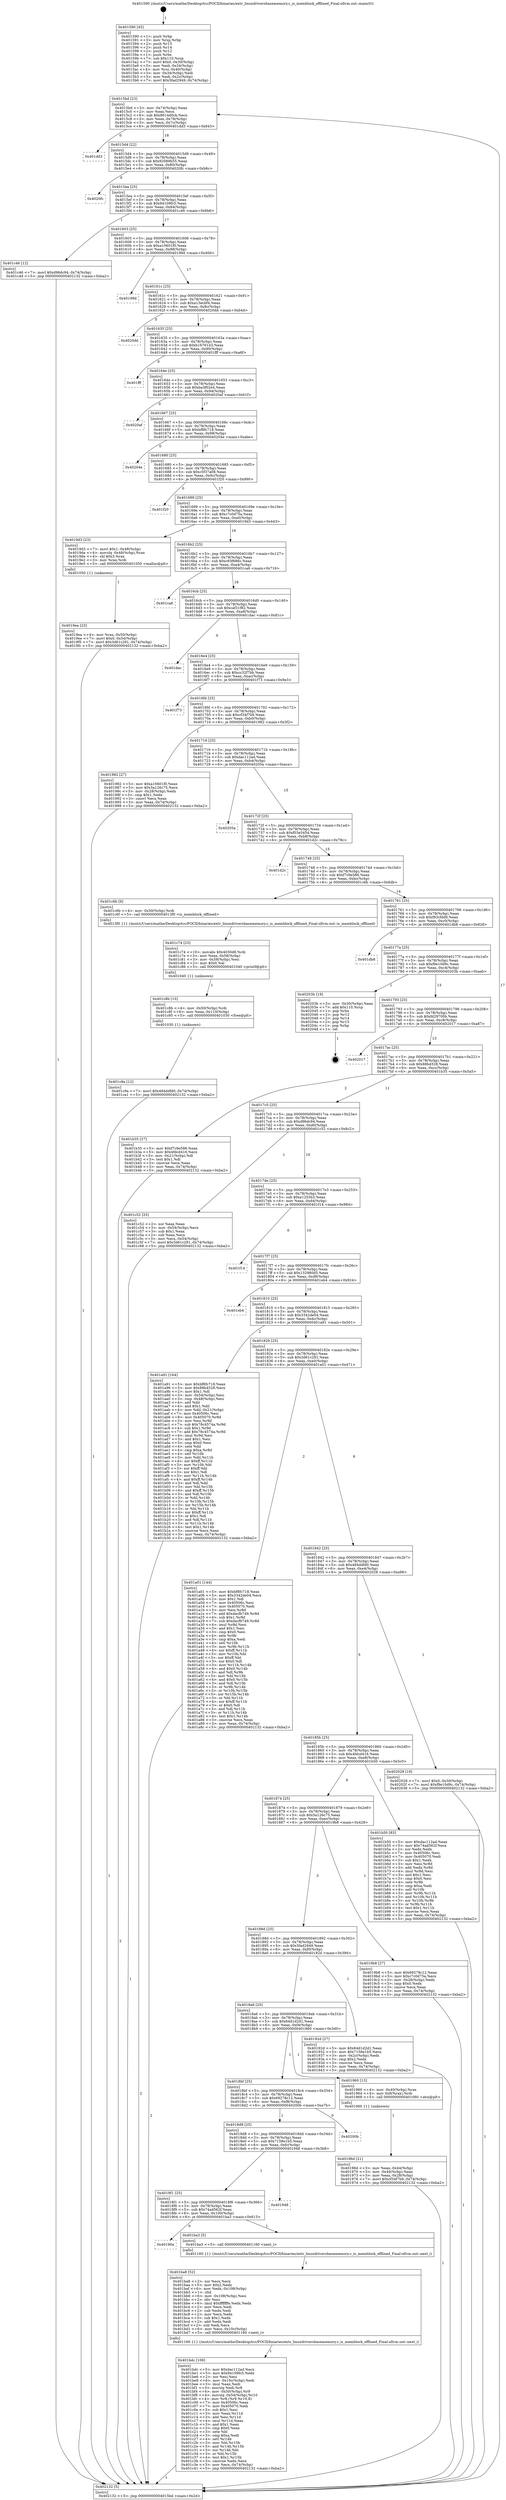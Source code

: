 digraph "0x401590" {
  label = "0x401590 (/mnt/c/Users/mathe/Desktop/tcc/POCII/binaries/extr_linuxdriversbasememory.c_is_memblock_offlined_Final-ollvm.out::main(0))"
  labelloc = "t"
  node[shape=record]

  Entry [label="",width=0.3,height=0.3,shape=circle,fillcolor=black,style=filled]
  "0x4015bd" [label="{
     0x4015bd [23]\l
     | [instrs]\l
     &nbsp;&nbsp;0x4015bd \<+3\>: mov -0x74(%rbp),%eax\l
     &nbsp;&nbsp;0x4015c0 \<+2\>: mov %eax,%ecx\l
     &nbsp;&nbsp;0x4015c2 \<+6\>: sub $0x8614d0cb,%ecx\l
     &nbsp;&nbsp;0x4015c8 \<+3\>: mov %eax,-0x78(%rbp)\l
     &nbsp;&nbsp;0x4015cb \<+3\>: mov %ecx,-0x7c(%rbp)\l
     &nbsp;&nbsp;0x4015ce \<+6\>: je 0000000000401dd3 \<main+0x843\>\l
  }"]
  "0x401dd3" [label="{
     0x401dd3\l
  }", style=dashed]
  "0x4015d4" [label="{
     0x4015d4 [22]\l
     | [instrs]\l
     &nbsp;&nbsp;0x4015d4 \<+5\>: jmp 00000000004015d9 \<main+0x49\>\l
     &nbsp;&nbsp;0x4015d9 \<+3\>: mov -0x78(%rbp),%eax\l
     &nbsp;&nbsp;0x4015dc \<+5\>: sub $0x92089b55,%eax\l
     &nbsp;&nbsp;0x4015e1 \<+3\>: mov %eax,-0x80(%rbp)\l
     &nbsp;&nbsp;0x4015e4 \<+6\>: je 00000000004020fc \<main+0xb6c\>\l
  }"]
  Exit [label="",width=0.3,height=0.3,shape=circle,fillcolor=black,style=filled,peripheries=2]
  "0x4020fc" [label="{
     0x4020fc\l
  }", style=dashed]
  "0x4015ea" [label="{
     0x4015ea [25]\l
     | [instrs]\l
     &nbsp;&nbsp;0x4015ea \<+5\>: jmp 00000000004015ef \<main+0x5f\>\l
     &nbsp;&nbsp;0x4015ef \<+3\>: mov -0x78(%rbp),%eax\l
     &nbsp;&nbsp;0x4015f2 \<+5\>: sub $0x94109fc5,%eax\l
     &nbsp;&nbsp;0x4015f7 \<+6\>: mov %eax,-0x84(%rbp)\l
     &nbsp;&nbsp;0x4015fd \<+6\>: je 0000000000401c46 \<main+0x6b6\>\l
  }"]
  "0x401c9a" [label="{
     0x401c9a [12]\l
     | [instrs]\l
     &nbsp;&nbsp;0x401c9a \<+7\>: movl $0x484ddfd0,-0x74(%rbp)\l
     &nbsp;&nbsp;0x401ca1 \<+5\>: jmp 0000000000402132 \<main+0xba2\>\l
  }"]
  "0x401c46" [label="{
     0x401c46 [12]\l
     | [instrs]\l
     &nbsp;&nbsp;0x401c46 \<+7\>: movl $0xd96dc94,-0x74(%rbp)\l
     &nbsp;&nbsp;0x401c4d \<+5\>: jmp 0000000000402132 \<main+0xba2\>\l
  }"]
  "0x401603" [label="{
     0x401603 [25]\l
     | [instrs]\l
     &nbsp;&nbsp;0x401603 \<+5\>: jmp 0000000000401608 \<main+0x78\>\l
     &nbsp;&nbsp;0x401608 \<+3\>: mov -0x78(%rbp),%eax\l
     &nbsp;&nbsp;0x40160b \<+5\>: sub $0xa10601f0,%eax\l
     &nbsp;&nbsp;0x401610 \<+6\>: mov %eax,-0x88(%rbp)\l
     &nbsp;&nbsp;0x401616 \<+6\>: je 000000000040199d \<main+0x40d\>\l
  }"]
  "0x401c8b" [label="{
     0x401c8b [15]\l
     | [instrs]\l
     &nbsp;&nbsp;0x401c8b \<+4\>: mov -0x50(%rbp),%rdi\l
     &nbsp;&nbsp;0x401c8f \<+6\>: mov %eax,-0x110(%rbp)\l
     &nbsp;&nbsp;0x401c95 \<+5\>: call 0000000000401030 \<free@plt\>\l
     | [calls]\l
     &nbsp;&nbsp;0x401030 \{1\} (unknown)\l
  }"]
  "0x40199d" [label="{
     0x40199d\l
  }", style=dashed]
  "0x40161c" [label="{
     0x40161c [25]\l
     | [instrs]\l
     &nbsp;&nbsp;0x40161c \<+5\>: jmp 0000000000401621 \<main+0x91\>\l
     &nbsp;&nbsp;0x401621 \<+3\>: mov -0x78(%rbp),%eax\l
     &nbsp;&nbsp;0x401624 \<+5\>: sub $0xa13ecbf4,%eax\l
     &nbsp;&nbsp;0x401629 \<+6\>: mov %eax,-0x8c(%rbp)\l
     &nbsp;&nbsp;0x40162f \<+6\>: je 00000000004020dd \<main+0xb4d\>\l
  }"]
  "0x401c74" [label="{
     0x401c74 [23]\l
     | [instrs]\l
     &nbsp;&nbsp;0x401c74 \<+10\>: movabs $0x4030d6,%rdi\l
     &nbsp;&nbsp;0x401c7e \<+3\>: mov %eax,-0x58(%rbp)\l
     &nbsp;&nbsp;0x401c81 \<+3\>: mov -0x58(%rbp),%esi\l
     &nbsp;&nbsp;0x401c84 \<+2\>: mov $0x0,%al\l
     &nbsp;&nbsp;0x401c86 \<+5\>: call 0000000000401040 \<printf@plt\>\l
     | [calls]\l
     &nbsp;&nbsp;0x401040 \{1\} (unknown)\l
  }"]
  "0x4020dd" [label="{
     0x4020dd\l
  }", style=dashed]
  "0x401635" [label="{
     0x401635 [25]\l
     | [instrs]\l
     &nbsp;&nbsp;0x401635 \<+5\>: jmp 000000000040163a \<main+0xaa\>\l
     &nbsp;&nbsp;0x40163a \<+3\>: mov -0x78(%rbp),%eax\l
     &nbsp;&nbsp;0x40163d \<+5\>: sub $0xb1676143,%eax\l
     &nbsp;&nbsp;0x401642 \<+6\>: mov %eax,-0x90(%rbp)\l
     &nbsp;&nbsp;0x401648 \<+6\>: je 0000000000401fff \<main+0xa6f\>\l
  }"]
  "0x401bdc" [label="{
     0x401bdc [106]\l
     | [instrs]\l
     &nbsp;&nbsp;0x401bdc \<+5\>: mov $0xdac112ad,%ecx\l
     &nbsp;&nbsp;0x401be1 \<+5\>: mov $0x94109fc5,%edx\l
     &nbsp;&nbsp;0x401be6 \<+2\>: xor %esi,%esi\l
     &nbsp;&nbsp;0x401be8 \<+6\>: mov -0x10c(%rbp),%edi\l
     &nbsp;&nbsp;0x401bee \<+3\>: imul %eax,%edi\l
     &nbsp;&nbsp;0x401bf1 \<+3\>: movslq %edi,%r8\l
     &nbsp;&nbsp;0x401bf4 \<+4\>: mov -0x50(%rbp),%r9\l
     &nbsp;&nbsp;0x401bf8 \<+4\>: movslq -0x54(%rbp),%r10\l
     &nbsp;&nbsp;0x401bfc \<+4\>: mov %r8,(%r9,%r10,8)\l
     &nbsp;&nbsp;0x401c00 \<+7\>: mov 0x40506c,%eax\l
     &nbsp;&nbsp;0x401c07 \<+7\>: mov 0x405070,%edi\l
     &nbsp;&nbsp;0x401c0e \<+3\>: sub $0x1,%esi\l
     &nbsp;&nbsp;0x401c11 \<+3\>: mov %eax,%r11d\l
     &nbsp;&nbsp;0x401c14 \<+3\>: add %esi,%r11d\l
     &nbsp;&nbsp;0x401c17 \<+4\>: imul %r11d,%eax\l
     &nbsp;&nbsp;0x401c1b \<+3\>: and $0x1,%eax\l
     &nbsp;&nbsp;0x401c1e \<+3\>: cmp $0x0,%eax\l
     &nbsp;&nbsp;0x401c21 \<+3\>: sete %bl\l
     &nbsp;&nbsp;0x401c24 \<+3\>: cmp $0xa,%edi\l
     &nbsp;&nbsp;0x401c27 \<+4\>: setl %r14b\l
     &nbsp;&nbsp;0x401c2b \<+3\>: mov %bl,%r15b\l
     &nbsp;&nbsp;0x401c2e \<+3\>: and %r14b,%r15b\l
     &nbsp;&nbsp;0x401c31 \<+3\>: xor %r14b,%bl\l
     &nbsp;&nbsp;0x401c34 \<+3\>: or %bl,%r15b\l
     &nbsp;&nbsp;0x401c37 \<+4\>: test $0x1,%r15b\l
     &nbsp;&nbsp;0x401c3b \<+3\>: cmovne %edx,%ecx\l
     &nbsp;&nbsp;0x401c3e \<+3\>: mov %ecx,-0x74(%rbp)\l
     &nbsp;&nbsp;0x401c41 \<+5\>: jmp 0000000000402132 \<main+0xba2\>\l
  }"]
  "0x401fff" [label="{
     0x401fff\l
  }", style=dashed]
  "0x40164e" [label="{
     0x40164e [25]\l
     | [instrs]\l
     &nbsp;&nbsp;0x40164e \<+5\>: jmp 0000000000401653 \<main+0xc3\>\l
     &nbsp;&nbsp;0x401653 \<+3\>: mov -0x78(%rbp),%eax\l
     &nbsp;&nbsp;0x401656 \<+5\>: sub $0xba3f02e4,%eax\l
     &nbsp;&nbsp;0x40165b \<+6\>: mov %eax,-0x94(%rbp)\l
     &nbsp;&nbsp;0x401661 \<+6\>: je 00000000004020af \<main+0xb1f\>\l
  }"]
  "0x401ba8" [label="{
     0x401ba8 [52]\l
     | [instrs]\l
     &nbsp;&nbsp;0x401ba8 \<+2\>: xor %ecx,%ecx\l
     &nbsp;&nbsp;0x401baa \<+5\>: mov $0x2,%edx\l
     &nbsp;&nbsp;0x401baf \<+6\>: mov %edx,-0x108(%rbp)\l
     &nbsp;&nbsp;0x401bb5 \<+1\>: cltd\l
     &nbsp;&nbsp;0x401bb6 \<+6\>: mov -0x108(%rbp),%esi\l
     &nbsp;&nbsp;0x401bbc \<+2\>: idiv %esi\l
     &nbsp;&nbsp;0x401bbe \<+6\>: imul $0xfffffffe,%edx,%edx\l
     &nbsp;&nbsp;0x401bc4 \<+2\>: mov %ecx,%edi\l
     &nbsp;&nbsp;0x401bc6 \<+2\>: sub %edx,%edi\l
     &nbsp;&nbsp;0x401bc8 \<+2\>: mov %ecx,%edx\l
     &nbsp;&nbsp;0x401bca \<+3\>: sub $0x1,%edx\l
     &nbsp;&nbsp;0x401bcd \<+2\>: add %edx,%edi\l
     &nbsp;&nbsp;0x401bcf \<+2\>: sub %edi,%ecx\l
     &nbsp;&nbsp;0x401bd1 \<+6\>: mov %ecx,-0x10c(%rbp)\l
     &nbsp;&nbsp;0x401bd7 \<+5\>: call 0000000000401160 \<next_i\>\l
     | [calls]\l
     &nbsp;&nbsp;0x401160 \{1\} (/mnt/c/Users/mathe/Desktop/tcc/POCII/binaries/extr_linuxdriversbasememory.c_is_memblock_offlined_Final-ollvm.out::next_i)\l
  }"]
  "0x4020af" [label="{
     0x4020af\l
  }", style=dashed]
  "0x401667" [label="{
     0x401667 [25]\l
     | [instrs]\l
     &nbsp;&nbsp;0x401667 \<+5\>: jmp 000000000040166c \<main+0xdc\>\l
     &nbsp;&nbsp;0x40166c \<+3\>: mov -0x78(%rbp),%eax\l
     &nbsp;&nbsp;0x40166f \<+5\>: sub $0xbf8fc718,%eax\l
     &nbsp;&nbsp;0x401674 \<+6\>: mov %eax,-0x98(%rbp)\l
     &nbsp;&nbsp;0x40167a \<+6\>: je 000000000040204e \<main+0xabe\>\l
  }"]
  "0x40190a" [label="{
     0x40190a\l
  }", style=dashed]
  "0x40204e" [label="{
     0x40204e\l
  }", style=dashed]
  "0x401680" [label="{
     0x401680 [25]\l
     | [instrs]\l
     &nbsp;&nbsp;0x401680 \<+5\>: jmp 0000000000401685 \<main+0xf5\>\l
     &nbsp;&nbsp;0x401685 \<+3\>: mov -0x78(%rbp),%eax\l
     &nbsp;&nbsp;0x401688 \<+5\>: sub $0xc5f37a08,%eax\l
     &nbsp;&nbsp;0x40168d \<+6\>: mov %eax,-0x9c(%rbp)\l
     &nbsp;&nbsp;0x401693 \<+6\>: je 0000000000401f20 \<main+0x990\>\l
  }"]
  "0x401ba3" [label="{
     0x401ba3 [5]\l
     | [instrs]\l
     &nbsp;&nbsp;0x401ba3 \<+5\>: call 0000000000401160 \<next_i\>\l
     | [calls]\l
     &nbsp;&nbsp;0x401160 \{1\} (/mnt/c/Users/mathe/Desktop/tcc/POCII/binaries/extr_linuxdriversbasememory.c_is_memblock_offlined_Final-ollvm.out::next_i)\l
  }"]
  "0x401f20" [label="{
     0x401f20\l
  }", style=dashed]
  "0x401699" [label="{
     0x401699 [25]\l
     | [instrs]\l
     &nbsp;&nbsp;0x401699 \<+5\>: jmp 000000000040169e \<main+0x10e\>\l
     &nbsp;&nbsp;0x40169e \<+3\>: mov -0x78(%rbp),%eax\l
     &nbsp;&nbsp;0x4016a1 \<+5\>: sub $0xc7c0d75a,%eax\l
     &nbsp;&nbsp;0x4016a6 \<+6\>: mov %eax,-0xa0(%rbp)\l
     &nbsp;&nbsp;0x4016ac \<+6\>: je 00000000004019d3 \<main+0x443\>\l
  }"]
  "0x4018f1" [label="{
     0x4018f1 [25]\l
     | [instrs]\l
     &nbsp;&nbsp;0x4018f1 \<+5\>: jmp 00000000004018f6 \<main+0x366\>\l
     &nbsp;&nbsp;0x4018f6 \<+3\>: mov -0x78(%rbp),%eax\l
     &nbsp;&nbsp;0x4018f9 \<+5\>: sub $0x74ad562f,%eax\l
     &nbsp;&nbsp;0x4018fe \<+6\>: mov %eax,-0x100(%rbp)\l
     &nbsp;&nbsp;0x401904 \<+6\>: je 0000000000401ba3 \<main+0x613\>\l
  }"]
  "0x4019d3" [label="{
     0x4019d3 [23]\l
     | [instrs]\l
     &nbsp;&nbsp;0x4019d3 \<+7\>: movl $0x1,-0x48(%rbp)\l
     &nbsp;&nbsp;0x4019da \<+4\>: movslq -0x48(%rbp),%rax\l
     &nbsp;&nbsp;0x4019de \<+4\>: shl $0x3,%rax\l
     &nbsp;&nbsp;0x4019e2 \<+3\>: mov %rax,%rdi\l
     &nbsp;&nbsp;0x4019e5 \<+5\>: call 0000000000401050 \<malloc@plt\>\l
     | [calls]\l
     &nbsp;&nbsp;0x401050 \{1\} (unknown)\l
  }"]
  "0x4016b2" [label="{
     0x4016b2 [25]\l
     | [instrs]\l
     &nbsp;&nbsp;0x4016b2 \<+5\>: jmp 00000000004016b7 \<main+0x127\>\l
     &nbsp;&nbsp;0x4016b7 \<+3\>: mov -0x78(%rbp),%eax\l
     &nbsp;&nbsp;0x4016ba \<+5\>: sub $0xc93f686c,%eax\l
     &nbsp;&nbsp;0x4016bf \<+6\>: mov %eax,-0xa4(%rbp)\l
     &nbsp;&nbsp;0x4016c5 \<+6\>: je 0000000000401ca6 \<main+0x716\>\l
  }"]
  "0x401948" [label="{
     0x401948\l
  }", style=dashed]
  "0x401ca6" [label="{
     0x401ca6\l
  }", style=dashed]
  "0x4016cb" [label="{
     0x4016cb [25]\l
     | [instrs]\l
     &nbsp;&nbsp;0x4016cb \<+5\>: jmp 00000000004016d0 \<main+0x140\>\l
     &nbsp;&nbsp;0x4016d0 \<+3\>: mov -0x78(%rbp),%eax\l
     &nbsp;&nbsp;0x4016d3 \<+5\>: sub $0xcaf31f82,%eax\l
     &nbsp;&nbsp;0x4016d8 \<+6\>: mov %eax,-0xa8(%rbp)\l
     &nbsp;&nbsp;0x4016de \<+6\>: je 0000000000401dac \<main+0x81c\>\l
  }"]
  "0x4018d8" [label="{
     0x4018d8 [25]\l
     | [instrs]\l
     &nbsp;&nbsp;0x4018d8 \<+5\>: jmp 00000000004018dd \<main+0x34d\>\l
     &nbsp;&nbsp;0x4018dd \<+3\>: mov -0x78(%rbp),%eax\l
     &nbsp;&nbsp;0x4018e0 \<+5\>: sub $0x7158e1b5,%eax\l
     &nbsp;&nbsp;0x4018e5 \<+6\>: mov %eax,-0xfc(%rbp)\l
     &nbsp;&nbsp;0x4018eb \<+6\>: je 0000000000401948 \<main+0x3b8\>\l
  }"]
  "0x401dac" [label="{
     0x401dac\l
  }", style=dashed]
  "0x4016e4" [label="{
     0x4016e4 [25]\l
     | [instrs]\l
     &nbsp;&nbsp;0x4016e4 \<+5\>: jmp 00000000004016e9 \<main+0x159\>\l
     &nbsp;&nbsp;0x4016e9 \<+3\>: mov -0x78(%rbp),%eax\l
     &nbsp;&nbsp;0x4016ec \<+5\>: sub $0xcc32f7bb,%eax\l
     &nbsp;&nbsp;0x4016f1 \<+6\>: mov %eax,-0xac(%rbp)\l
     &nbsp;&nbsp;0x4016f7 \<+6\>: je 0000000000401f73 \<main+0x9e3\>\l
  }"]
  "0x40200b" [label="{
     0x40200b\l
  }", style=dashed]
  "0x401f73" [label="{
     0x401f73\l
  }", style=dashed]
  "0x4016fd" [label="{
     0x4016fd [25]\l
     | [instrs]\l
     &nbsp;&nbsp;0x4016fd \<+5\>: jmp 0000000000401702 \<main+0x172\>\l
     &nbsp;&nbsp;0x401702 \<+3\>: mov -0x78(%rbp),%eax\l
     &nbsp;&nbsp;0x401705 \<+5\>: sub $0xcf34f7b9,%eax\l
     &nbsp;&nbsp;0x40170a \<+6\>: mov %eax,-0xb0(%rbp)\l
     &nbsp;&nbsp;0x401710 \<+6\>: je 0000000000401982 \<main+0x3f2\>\l
  }"]
  "0x4019ea" [label="{
     0x4019ea [23]\l
     | [instrs]\l
     &nbsp;&nbsp;0x4019ea \<+4\>: mov %rax,-0x50(%rbp)\l
     &nbsp;&nbsp;0x4019ee \<+7\>: movl $0x0,-0x54(%rbp)\l
     &nbsp;&nbsp;0x4019f5 \<+7\>: movl $0x3d61c291,-0x74(%rbp)\l
     &nbsp;&nbsp;0x4019fc \<+5\>: jmp 0000000000402132 \<main+0xba2\>\l
  }"]
  "0x401982" [label="{
     0x401982 [27]\l
     | [instrs]\l
     &nbsp;&nbsp;0x401982 \<+5\>: mov $0xa10601f0,%eax\l
     &nbsp;&nbsp;0x401987 \<+5\>: mov $0x5a126c75,%ecx\l
     &nbsp;&nbsp;0x40198c \<+3\>: mov -0x28(%rbp),%edx\l
     &nbsp;&nbsp;0x40198f \<+3\>: cmp $0x1,%edx\l
     &nbsp;&nbsp;0x401992 \<+3\>: cmovl %ecx,%eax\l
     &nbsp;&nbsp;0x401995 \<+3\>: mov %eax,-0x74(%rbp)\l
     &nbsp;&nbsp;0x401998 \<+5\>: jmp 0000000000402132 \<main+0xba2\>\l
  }"]
  "0x401716" [label="{
     0x401716 [25]\l
     | [instrs]\l
     &nbsp;&nbsp;0x401716 \<+5\>: jmp 000000000040171b \<main+0x18b\>\l
     &nbsp;&nbsp;0x40171b \<+3\>: mov -0x78(%rbp),%eax\l
     &nbsp;&nbsp;0x40171e \<+5\>: sub $0xdac112ad,%eax\l
     &nbsp;&nbsp;0x401723 \<+6\>: mov %eax,-0xb4(%rbp)\l
     &nbsp;&nbsp;0x401729 \<+6\>: je 000000000040205a \<main+0xaca\>\l
  }"]
  "0x40196d" [label="{
     0x40196d [21]\l
     | [instrs]\l
     &nbsp;&nbsp;0x40196d \<+3\>: mov %eax,-0x44(%rbp)\l
     &nbsp;&nbsp;0x401970 \<+3\>: mov -0x44(%rbp),%eax\l
     &nbsp;&nbsp;0x401973 \<+3\>: mov %eax,-0x28(%rbp)\l
     &nbsp;&nbsp;0x401976 \<+7\>: movl $0xcf34f7b9,-0x74(%rbp)\l
     &nbsp;&nbsp;0x40197d \<+5\>: jmp 0000000000402132 \<main+0xba2\>\l
  }"]
  "0x40205a" [label="{
     0x40205a\l
  }", style=dashed]
  "0x40172f" [label="{
     0x40172f [25]\l
     | [instrs]\l
     &nbsp;&nbsp;0x40172f \<+5\>: jmp 0000000000401734 \<main+0x1a4\>\l
     &nbsp;&nbsp;0x401734 \<+3\>: mov -0x78(%rbp),%eax\l
     &nbsp;&nbsp;0x401737 \<+5\>: sub $0xf03e5454,%eax\l
     &nbsp;&nbsp;0x40173c \<+6\>: mov %eax,-0xb8(%rbp)\l
     &nbsp;&nbsp;0x401742 \<+6\>: je 0000000000401d2c \<main+0x79c\>\l
  }"]
  "0x4018bf" [label="{
     0x4018bf [25]\l
     | [instrs]\l
     &nbsp;&nbsp;0x4018bf \<+5\>: jmp 00000000004018c4 \<main+0x334\>\l
     &nbsp;&nbsp;0x4018c4 \<+3\>: mov -0x78(%rbp),%eax\l
     &nbsp;&nbsp;0x4018c7 \<+5\>: sub $0x69278c12,%eax\l
     &nbsp;&nbsp;0x4018cc \<+6\>: mov %eax,-0xf8(%rbp)\l
     &nbsp;&nbsp;0x4018d2 \<+6\>: je 000000000040200b \<main+0xa7b\>\l
  }"]
  "0x401d2c" [label="{
     0x401d2c\l
  }", style=dashed]
  "0x401748" [label="{
     0x401748 [25]\l
     | [instrs]\l
     &nbsp;&nbsp;0x401748 \<+5\>: jmp 000000000040174d \<main+0x1bd\>\l
     &nbsp;&nbsp;0x40174d \<+3\>: mov -0x78(%rbp),%eax\l
     &nbsp;&nbsp;0x401750 \<+5\>: sub $0xf7c9e586,%eax\l
     &nbsp;&nbsp;0x401755 \<+6\>: mov %eax,-0xbc(%rbp)\l
     &nbsp;&nbsp;0x40175b \<+6\>: je 0000000000401c6b \<main+0x6db\>\l
  }"]
  "0x401960" [label="{
     0x401960 [13]\l
     | [instrs]\l
     &nbsp;&nbsp;0x401960 \<+4\>: mov -0x40(%rbp),%rax\l
     &nbsp;&nbsp;0x401964 \<+4\>: mov 0x8(%rax),%rdi\l
     &nbsp;&nbsp;0x401968 \<+5\>: call 0000000000401060 \<atoi@plt\>\l
     | [calls]\l
     &nbsp;&nbsp;0x401060 \{1\} (unknown)\l
  }"]
  "0x401c6b" [label="{
     0x401c6b [9]\l
     | [instrs]\l
     &nbsp;&nbsp;0x401c6b \<+4\>: mov -0x50(%rbp),%rdi\l
     &nbsp;&nbsp;0x401c6f \<+5\>: call 00000000004013f0 \<is_memblock_offlined\>\l
     | [calls]\l
     &nbsp;&nbsp;0x4013f0 \{1\} (/mnt/c/Users/mathe/Desktop/tcc/POCII/binaries/extr_linuxdriversbasememory.c_is_memblock_offlined_Final-ollvm.out::is_memblock_offlined)\l
  }"]
  "0x401761" [label="{
     0x401761 [25]\l
     | [instrs]\l
     &nbsp;&nbsp;0x401761 \<+5\>: jmp 0000000000401766 \<main+0x1d6\>\l
     &nbsp;&nbsp;0x401766 \<+3\>: mov -0x78(%rbp),%eax\l
     &nbsp;&nbsp;0x401769 \<+5\>: sub $0xf93cfdd9,%eax\l
     &nbsp;&nbsp;0x40176e \<+6\>: mov %eax,-0xc0(%rbp)\l
     &nbsp;&nbsp;0x401774 \<+6\>: je 0000000000401db8 \<main+0x828\>\l
  }"]
  "0x401590" [label="{
     0x401590 [45]\l
     | [instrs]\l
     &nbsp;&nbsp;0x401590 \<+1\>: push %rbp\l
     &nbsp;&nbsp;0x401591 \<+3\>: mov %rsp,%rbp\l
     &nbsp;&nbsp;0x401594 \<+2\>: push %r15\l
     &nbsp;&nbsp;0x401596 \<+2\>: push %r14\l
     &nbsp;&nbsp;0x401598 \<+2\>: push %r12\l
     &nbsp;&nbsp;0x40159a \<+1\>: push %rbx\l
     &nbsp;&nbsp;0x40159b \<+7\>: sub $0x110,%rsp\l
     &nbsp;&nbsp;0x4015a2 \<+7\>: movl $0x0,-0x30(%rbp)\l
     &nbsp;&nbsp;0x4015a9 \<+3\>: mov %edi,-0x34(%rbp)\l
     &nbsp;&nbsp;0x4015ac \<+4\>: mov %rsi,-0x40(%rbp)\l
     &nbsp;&nbsp;0x4015b0 \<+3\>: mov -0x34(%rbp),%edi\l
     &nbsp;&nbsp;0x4015b3 \<+3\>: mov %edi,-0x2c(%rbp)\l
     &nbsp;&nbsp;0x4015b6 \<+7\>: movl $0x5fad2949,-0x74(%rbp)\l
  }"]
  "0x401db8" [label="{
     0x401db8\l
  }", style=dashed]
  "0x40177a" [label="{
     0x40177a [25]\l
     | [instrs]\l
     &nbsp;&nbsp;0x40177a \<+5\>: jmp 000000000040177f \<main+0x1ef\>\l
     &nbsp;&nbsp;0x40177f \<+3\>: mov -0x78(%rbp),%eax\l
     &nbsp;&nbsp;0x401782 \<+5\>: sub $0xf9e10d9c,%eax\l
     &nbsp;&nbsp;0x401787 \<+6\>: mov %eax,-0xc4(%rbp)\l
     &nbsp;&nbsp;0x40178d \<+6\>: je 000000000040203b \<main+0xaab\>\l
  }"]
  "0x402132" [label="{
     0x402132 [5]\l
     | [instrs]\l
     &nbsp;&nbsp;0x402132 \<+5\>: jmp 00000000004015bd \<main+0x2d\>\l
  }"]
  "0x40203b" [label="{
     0x40203b [19]\l
     | [instrs]\l
     &nbsp;&nbsp;0x40203b \<+3\>: mov -0x30(%rbp),%eax\l
     &nbsp;&nbsp;0x40203e \<+7\>: add $0x110,%rsp\l
     &nbsp;&nbsp;0x402045 \<+1\>: pop %rbx\l
     &nbsp;&nbsp;0x402046 \<+2\>: pop %r12\l
     &nbsp;&nbsp;0x402048 \<+2\>: pop %r14\l
     &nbsp;&nbsp;0x40204a \<+2\>: pop %r15\l
     &nbsp;&nbsp;0x40204c \<+1\>: pop %rbp\l
     &nbsp;&nbsp;0x40204d \<+1\>: ret\l
  }"]
  "0x401793" [label="{
     0x401793 [25]\l
     | [instrs]\l
     &nbsp;&nbsp;0x401793 \<+5\>: jmp 0000000000401798 \<main+0x208\>\l
     &nbsp;&nbsp;0x401798 \<+3\>: mov -0x78(%rbp),%eax\l
     &nbsp;&nbsp;0x40179b \<+5\>: sub $0xfd29700b,%eax\l
     &nbsp;&nbsp;0x4017a0 \<+6\>: mov %eax,-0xc8(%rbp)\l
     &nbsp;&nbsp;0x4017a6 \<+6\>: je 0000000000402017 \<main+0xa87\>\l
  }"]
  "0x4018a6" [label="{
     0x4018a6 [25]\l
     | [instrs]\l
     &nbsp;&nbsp;0x4018a6 \<+5\>: jmp 00000000004018ab \<main+0x31b\>\l
     &nbsp;&nbsp;0x4018ab \<+3\>: mov -0x78(%rbp),%eax\l
     &nbsp;&nbsp;0x4018ae \<+5\>: sub $0x64d1d2d1,%eax\l
     &nbsp;&nbsp;0x4018b3 \<+6\>: mov %eax,-0xf4(%rbp)\l
     &nbsp;&nbsp;0x4018b9 \<+6\>: je 0000000000401960 \<main+0x3d0\>\l
  }"]
  "0x402017" [label="{
     0x402017\l
  }", style=dashed]
  "0x4017ac" [label="{
     0x4017ac [25]\l
     | [instrs]\l
     &nbsp;&nbsp;0x4017ac \<+5\>: jmp 00000000004017b1 \<main+0x221\>\l
     &nbsp;&nbsp;0x4017b1 \<+3\>: mov -0x78(%rbp),%eax\l
     &nbsp;&nbsp;0x4017b4 \<+5\>: sub $0x88b4528,%eax\l
     &nbsp;&nbsp;0x4017b9 \<+6\>: mov %eax,-0xcc(%rbp)\l
     &nbsp;&nbsp;0x4017bf \<+6\>: je 0000000000401b35 \<main+0x5a5\>\l
  }"]
  "0x40192d" [label="{
     0x40192d [27]\l
     | [instrs]\l
     &nbsp;&nbsp;0x40192d \<+5\>: mov $0x64d1d2d1,%eax\l
     &nbsp;&nbsp;0x401932 \<+5\>: mov $0x7158e1b5,%ecx\l
     &nbsp;&nbsp;0x401937 \<+3\>: mov -0x2c(%rbp),%edx\l
     &nbsp;&nbsp;0x40193a \<+3\>: cmp $0x2,%edx\l
     &nbsp;&nbsp;0x40193d \<+3\>: cmovne %ecx,%eax\l
     &nbsp;&nbsp;0x401940 \<+3\>: mov %eax,-0x74(%rbp)\l
     &nbsp;&nbsp;0x401943 \<+5\>: jmp 0000000000402132 \<main+0xba2\>\l
  }"]
  "0x401b35" [label="{
     0x401b35 [27]\l
     | [instrs]\l
     &nbsp;&nbsp;0x401b35 \<+5\>: mov $0xf7c9e586,%eax\l
     &nbsp;&nbsp;0x401b3a \<+5\>: mov $0x4fdcd416,%ecx\l
     &nbsp;&nbsp;0x401b3f \<+3\>: mov -0x21(%rbp),%dl\l
     &nbsp;&nbsp;0x401b42 \<+3\>: test $0x1,%dl\l
     &nbsp;&nbsp;0x401b45 \<+3\>: cmovne %ecx,%eax\l
     &nbsp;&nbsp;0x401b48 \<+3\>: mov %eax,-0x74(%rbp)\l
     &nbsp;&nbsp;0x401b4b \<+5\>: jmp 0000000000402132 \<main+0xba2\>\l
  }"]
  "0x4017c5" [label="{
     0x4017c5 [25]\l
     | [instrs]\l
     &nbsp;&nbsp;0x4017c5 \<+5\>: jmp 00000000004017ca \<main+0x23a\>\l
     &nbsp;&nbsp;0x4017ca \<+3\>: mov -0x78(%rbp),%eax\l
     &nbsp;&nbsp;0x4017cd \<+5\>: sub $0xd96dc94,%eax\l
     &nbsp;&nbsp;0x4017d2 \<+6\>: mov %eax,-0xd0(%rbp)\l
     &nbsp;&nbsp;0x4017d8 \<+6\>: je 0000000000401c52 \<main+0x6c2\>\l
  }"]
  "0x40188d" [label="{
     0x40188d [25]\l
     | [instrs]\l
     &nbsp;&nbsp;0x40188d \<+5\>: jmp 0000000000401892 \<main+0x302\>\l
     &nbsp;&nbsp;0x401892 \<+3\>: mov -0x78(%rbp),%eax\l
     &nbsp;&nbsp;0x401895 \<+5\>: sub $0x5fad2949,%eax\l
     &nbsp;&nbsp;0x40189a \<+6\>: mov %eax,-0xf0(%rbp)\l
     &nbsp;&nbsp;0x4018a0 \<+6\>: je 000000000040192d \<main+0x39d\>\l
  }"]
  "0x401c52" [label="{
     0x401c52 [25]\l
     | [instrs]\l
     &nbsp;&nbsp;0x401c52 \<+2\>: xor %eax,%eax\l
     &nbsp;&nbsp;0x401c54 \<+3\>: mov -0x54(%rbp),%ecx\l
     &nbsp;&nbsp;0x401c57 \<+3\>: sub $0x1,%eax\l
     &nbsp;&nbsp;0x401c5a \<+2\>: sub %eax,%ecx\l
     &nbsp;&nbsp;0x401c5c \<+3\>: mov %ecx,-0x54(%rbp)\l
     &nbsp;&nbsp;0x401c5f \<+7\>: movl $0x3d61c291,-0x74(%rbp)\l
     &nbsp;&nbsp;0x401c66 \<+5\>: jmp 0000000000402132 \<main+0xba2\>\l
  }"]
  "0x4017de" [label="{
     0x4017de [25]\l
     | [instrs]\l
     &nbsp;&nbsp;0x4017de \<+5\>: jmp 00000000004017e3 \<main+0x253\>\l
     &nbsp;&nbsp;0x4017e3 \<+3\>: mov -0x78(%rbp),%eax\l
     &nbsp;&nbsp;0x4017e6 \<+5\>: sub $0xe1255b3,%eax\l
     &nbsp;&nbsp;0x4017eb \<+6\>: mov %eax,-0xd4(%rbp)\l
     &nbsp;&nbsp;0x4017f1 \<+6\>: je 0000000000401f14 \<main+0x984\>\l
  }"]
  "0x4019b8" [label="{
     0x4019b8 [27]\l
     | [instrs]\l
     &nbsp;&nbsp;0x4019b8 \<+5\>: mov $0x69278c12,%eax\l
     &nbsp;&nbsp;0x4019bd \<+5\>: mov $0xc7c0d75a,%ecx\l
     &nbsp;&nbsp;0x4019c2 \<+3\>: mov -0x28(%rbp),%edx\l
     &nbsp;&nbsp;0x4019c5 \<+3\>: cmp $0x0,%edx\l
     &nbsp;&nbsp;0x4019c8 \<+3\>: cmove %ecx,%eax\l
     &nbsp;&nbsp;0x4019cb \<+3\>: mov %eax,-0x74(%rbp)\l
     &nbsp;&nbsp;0x4019ce \<+5\>: jmp 0000000000402132 \<main+0xba2\>\l
  }"]
  "0x401f14" [label="{
     0x401f14\l
  }", style=dashed]
  "0x4017f7" [label="{
     0x4017f7 [25]\l
     | [instrs]\l
     &nbsp;&nbsp;0x4017f7 \<+5\>: jmp 00000000004017fc \<main+0x26c\>\l
     &nbsp;&nbsp;0x4017fc \<+3\>: mov -0x78(%rbp),%eax\l
     &nbsp;&nbsp;0x4017ff \<+5\>: sub $0x132980d5,%eax\l
     &nbsp;&nbsp;0x401804 \<+6\>: mov %eax,-0xd8(%rbp)\l
     &nbsp;&nbsp;0x40180a \<+6\>: je 0000000000401eb4 \<main+0x924\>\l
  }"]
  "0x401874" [label="{
     0x401874 [25]\l
     | [instrs]\l
     &nbsp;&nbsp;0x401874 \<+5\>: jmp 0000000000401879 \<main+0x2e9\>\l
     &nbsp;&nbsp;0x401879 \<+3\>: mov -0x78(%rbp),%eax\l
     &nbsp;&nbsp;0x40187c \<+5\>: sub $0x5a126c75,%eax\l
     &nbsp;&nbsp;0x401881 \<+6\>: mov %eax,-0xec(%rbp)\l
     &nbsp;&nbsp;0x401887 \<+6\>: je 00000000004019b8 \<main+0x428\>\l
  }"]
  "0x401eb4" [label="{
     0x401eb4\l
  }", style=dashed]
  "0x401810" [label="{
     0x401810 [25]\l
     | [instrs]\l
     &nbsp;&nbsp;0x401810 \<+5\>: jmp 0000000000401815 \<main+0x285\>\l
     &nbsp;&nbsp;0x401815 \<+3\>: mov -0x78(%rbp),%eax\l
     &nbsp;&nbsp;0x401818 \<+5\>: sub $0x3342de04,%eax\l
     &nbsp;&nbsp;0x40181d \<+6\>: mov %eax,-0xdc(%rbp)\l
     &nbsp;&nbsp;0x401823 \<+6\>: je 0000000000401a91 \<main+0x501\>\l
  }"]
  "0x401b50" [label="{
     0x401b50 [83]\l
     | [instrs]\l
     &nbsp;&nbsp;0x401b50 \<+5\>: mov $0xdac112ad,%eax\l
     &nbsp;&nbsp;0x401b55 \<+5\>: mov $0x74ad562f,%ecx\l
     &nbsp;&nbsp;0x401b5a \<+2\>: xor %edx,%edx\l
     &nbsp;&nbsp;0x401b5c \<+7\>: mov 0x40506c,%esi\l
     &nbsp;&nbsp;0x401b63 \<+7\>: mov 0x405070,%edi\l
     &nbsp;&nbsp;0x401b6a \<+3\>: sub $0x1,%edx\l
     &nbsp;&nbsp;0x401b6d \<+3\>: mov %esi,%r8d\l
     &nbsp;&nbsp;0x401b70 \<+3\>: add %edx,%r8d\l
     &nbsp;&nbsp;0x401b73 \<+4\>: imul %r8d,%esi\l
     &nbsp;&nbsp;0x401b77 \<+3\>: and $0x1,%esi\l
     &nbsp;&nbsp;0x401b7a \<+3\>: cmp $0x0,%esi\l
     &nbsp;&nbsp;0x401b7d \<+4\>: sete %r9b\l
     &nbsp;&nbsp;0x401b81 \<+3\>: cmp $0xa,%edi\l
     &nbsp;&nbsp;0x401b84 \<+4\>: setl %r10b\l
     &nbsp;&nbsp;0x401b88 \<+3\>: mov %r9b,%r11b\l
     &nbsp;&nbsp;0x401b8b \<+3\>: and %r10b,%r11b\l
     &nbsp;&nbsp;0x401b8e \<+3\>: xor %r10b,%r9b\l
     &nbsp;&nbsp;0x401b91 \<+3\>: or %r9b,%r11b\l
     &nbsp;&nbsp;0x401b94 \<+4\>: test $0x1,%r11b\l
     &nbsp;&nbsp;0x401b98 \<+3\>: cmovne %ecx,%eax\l
     &nbsp;&nbsp;0x401b9b \<+3\>: mov %eax,-0x74(%rbp)\l
     &nbsp;&nbsp;0x401b9e \<+5\>: jmp 0000000000402132 \<main+0xba2\>\l
  }"]
  "0x401a91" [label="{
     0x401a91 [164]\l
     | [instrs]\l
     &nbsp;&nbsp;0x401a91 \<+5\>: mov $0xbf8fc718,%eax\l
     &nbsp;&nbsp;0x401a96 \<+5\>: mov $0x88b4528,%ecx\l
     &nbsp;&nbsp;0x401a9b \<+2\>: mov $0x1,%dl\l
     &nbsp;&nbsp;0x401a9d \<+3\>: mov -0x54(%rbp),%esi\l
     &nbsp;&nbsp;0x401aa0 \<+3\>: cmp -0x48(%rbp),%esi\l
     &nbsp;&nbsp;0x401aa3 \<+4\>: setl %dil\l
     &nbsp;&nbsp;0x401aa7 \<+4\>: and $0x1,%dil\l
     &nbsp;&nbsp;0x401aab \<+4\>: mov %dil,-0x21(%rbp)\l
     &nbsp;&nbsp;0x401aaf \<+7\>: mov 0x40506c,%esi\l
     &nbsp;&nbsp;0x401ab6 \<+8\>: mov 0x405070,%r8d\l
     &nbsp;&nbsp;0x401abe \<+3\>: mov %esi,%r9d\l
     &nbsp;&nbsp;0x401ac1 \<+7\>: sub $0x78c4574a,%r9d\l
     &nbsp;&nbsp;0x401ac8 \<+4\>: sub $0x1,%r9d\l
     &nbsp;&nbsp;0x401acc \<+7\>: add $0x78c4574a,%r9d\l
     &nbsp;&nbsp;0x401ad3 \<+4\>: imul %r9d,%esi\l
     &nbsp;&nbsp;0x401ad7 \<+3\>: and $0x1,%esi\l
     &nbsp;&nbsp;0x401ada \<+3\>: cmp $0x0,%esi\l
     &nbsp;&nbsp;0x401add \<+4\>: sete %dil\l
     &nbsp;&nbsp;0x401ae1 \<+4\>: cmp $0xa,%r8d\l
     &nbsp;&nbsp;0x401ae5 \<+4\>: setl %r10b\l
     &nbsp;&nbsp;0x401ae9 \<+3\>: mov %dil,%r11b\l
     &nbsp;&nbsp;0x401aec \<+4\>: xor $0xff,%r11b\l
     &nbsp;&nbsp;0x401af0 \<+3\>: mov %r10b,%bl\l
     &nbsp;&nbsp;0x401af3 \<+3\>: xor $0xff,%bl\l
     &nbsp;&nbsp;0x401af6 \<+3\>: xor $0x1,%dl\l
     &nbsp;&nbsp;0x401af9 \<+3\>: mov %r11b,%r14b\l
     &nbsp;&nbsp;0x401afc \<+4\>: and $0xff,%r14b\l
     &nbsp;&nbsp;0x401b00 \<+3\>: and %dl,%dil\l
     &nbsp;&nbsp;0x401b03 \<+3\>: mov %bl,%r15b\l
     &nbsp;&nbsp;0x401b06 \<+4\>: and $0xff,%r15b\l
     &nbsp;&nbsp;0x401b0a \<+3\>: and %dl,%r10b\l
     &nbsp;&nbsp;0x401b0d \<+3\>: or %dil,%r14b\l
     &nbsp;&nbsp;0x401b10 \<+3\>: or %r10b,%r15b\l
     &nbsp;&nbsp;0x401b13 \<+3\>: xor %r15b,%r14b\l
     &nbsp;&nbsp;0x401b16 \<+3\>: or %bl,%r11b\l
     &nbsp;&nbsp;0x401b19 \<+4\>: xor $0xff,%r11b\l
     &nbsp;&nbsp;0x401b1d \<+3\>: or $0x1,%dl\l
     &nbsp;&nbsp;0x401b20 \<+3\>: and %dl,%r11b\l
     &nbsp;&nbsp;0x401b23 \<+3\>: or %r11b,%r14b\l
     &nbsp;&nbsp;0x401b26 \<+4\>: test $0x1,%r14b\l
     &nbsp;&nbsp;0x401b2a \<+3\>: cmovne %ecx,%eax\l
     &nbsp;&nbsp;0x401b2d \<+3\>: mov %eax,-0x74(%rbp)\l
     &nbsp;&nbsp;0x401b30 \<+5\>: jmp 0000000000402132 \<main+0xba2\>\l
  }"]
  "0x401829" [label="{
     0x401829 [25]\l
     | [instrs]\l
     &nbsp;&nbsp;0x401829 \<+5\>: jmp 000000000040182e \<main+0x29e\>\l
     &nbsp;&nbsp;0x40182e \<+3\>: mov -0x78(%rbp),%eax\l
     &nbsp;&nbsp;0x401831 \<+5\>: sub $0x3d61c291,%eax\l
     &nbsp;&nbsp;0x401836 \<+6\>: mov %eax,-0xe0(%rbp)\l
     &nbsp;&nbsp;0x40183c \<+6\>: je 0000000000401a01 \<main+0x471\>\l
  }"]
  "0x40185b" [label="{
     0x40185b [25]\l
     | [instrs]\l
     &nbsp;&nbsp;0x40185b \<+5\>: jmp 0000000000401860 \<main+0x2d0\>\l
     &nbsp;&nbsp;0x401860 \<+3\>: mov -0x78(%rbp),%eax\l
     &nbsp;&nbsp;0x401863 \<+5\>: sub $0x4fdcd416,%eax\l
     &nbsp;&nbsp;0x401868 \<+6\>: mov %eax,-0xe8(%rbp)\l
     &nbsp;&nbsp;0x40186e \<+6\>: je 0000000000401b50 \<main+0x5c0\>\l
  }"]
  "0x401a01" [label="{
     0x401a01 [144]\l
     | [instrs]\l
     &nbsp;&nbsp;0x401a01 \<+5\>: mov $0xbf8fc718,%eax\l
     &nbsp;&nbsp;0x401a06 \<+5\>: mov $0x3342de04,%ecx\l
     &nbsp;&nbsp;0x401a0b \<+2\>: mov $0x1,%dl\l
     &nbsp;&nbsp;0x401a0d \<+7\>: mov 0x40506c,%esi\l
     &nbsp;&nbsp;0x401a14 \<+7\>: mov 0x405070,%edi\l
     &nbsp;&nbsp;0x401a1b \<+3\>: mov %esi,%r8d\l
     &nbsp;&nbsp;0x401a1e \<+7\>: add $0xdacfb749,%r8d\l
     &nbsp;&nbsp;0x401a25 \<+4\>: sub $0x1,%r8d\l
     &nbsp;&nbsp;0x401a29 \<+7\>: sub $0xdacfb749,%r8d\l
     &nbsp;&nbsp;0x401a30 \<+4\>: imul %r8d,%esi\l
     &nbsp;&nbsp;0x401a34 \<+3\>: and $0x1,%esi\l
     &nbsp;&nbsp;0x401a37 \<+3\>: cmp $0x0,%esi\l
     &nbsp;&nbsp;0x401a3a \<+4\>: sete %r9b\l
     &nbsp;&nbsp;0x401a3e \<+3\>: cmp $0xa,%edi\l
     &nbsp;&nbsp;0x401a41 \<+4\>: setl %r10b\l
     &nbsp;&nbsp;0x401a45 \<+3\>: mov %r9b,%r11b\l
     &nbsp;&nbsp;0x401a48 \<+4\>: xor $0xff,%r11b\l
     &nbsp;&nbsp;0x401a4c \<+3\>: mov %r10b,%bl\l
     &nbsp;&nbsp;0x401a4f \<+3\>: xor $0xff,%bl\l
     &nbsp;&nbsp;0x401a52 \<+3\>: xor $0x0,%dl\l
     &nbsp;&nbsp;0x401a55 \<+3\>: mov %r11b,%r14b\l
     &nbsp;&nbsp;0x401a58 \<+4\>: and $0x0,%r14b\l
     &nbsp;&nbsp;0x401a5c \<+3\>: and %dl,%r9b\l
     &nbsp;&nbsp;0x401a5f \<+3\>: mov %bl,%r15b\l
     &nbsp;&nbsp;0x401a62 \<+4\>: and $0x0,%r15b\l
     &nbsp;&nbsp;0x401a66 \<+3\>: and %dl,%r10b\l
     &nbsp;&nbsp;0x401a69 \<+3\>: or %r9b,%r14b\l
     &nbsp;&nbsp;0x401a6c \<+3\>: or %r10b,%r15b\l
     &nbsp;&nbsp;0x401a6f \<+3\>: xor %r15b,%r14b\l
     &nbsp;&nbsp;0x401a72 \<+3\>: or %bl,%r11b\l
     &nbsp;&nbsp;0x401a75 \<+4\>: xor $0xff,%r11b\l
     &nbsp;&nbsp;0x401a79 \<+3\>: or $0x0,%dl\l
     &nbsp;&nbsp;0x401a7c \<+3\>: and %dl,%r11b\l
     &nbsp;&nbsp;0x401a7f \<+3\>: or %r11b,%r14b\l
     &nbsp;&nbsp;0x401a82 \<+4\>: test $0x1,%r14b\l
     &nbsp;&nbsp;0x401a86 \<+3\>: cmovne %ecx,%eax\l
     &nbsp;&nbsp;0x401a89 \<+3\>: mov %eax,-0x74(%rbp)\l
     &nbsp;&nbsp;0x401a8c \<+5\>: jmp 0000000000402132 \<main+0xba2\>\l
  }"]
  "0x401842" [label="{
     0x401842 [25]\l
     | [instrs]\l
     &nbsp;&nbsp;0x401842 \<+5\>: jmp 0000000000401847 \<main+0x2b7\>\l
     &nbsp;&nbsp;0x401847 \<+3\>: mov -0x78(%rbp),%eax\l
     &nbsp;&nbsp;0x40184a \<+5\>: sub $0x484ddfd0,%eax\l
     &nbsp;&nbsp;0x40184f \<+6\>: mov %eax,-0xe4(%rbp)\l
     &nbsp;&nbsp;0x401855 \<+6\>: je 0000000000402028 \<main+0xa98\>\l
  }"]
  "0x402028" [label="{
     0x402028 [19]\l
     | [instrs]\l
     &nbsp;&nbsp;0x402028 \<+7\>: movl $0x0,-0x30(%rbp)\l
     &nbsp;&nbsp;0x40202f \<+7\>: movl $0xf9e10d9c,-0x74(%rbp)\l
     &nbsp;&nbsp;0x402036 \<+5\>: jmp 0000000000402132 \<main+0xba2\>\l
  }"]
  Entry -> "0x401590" [label=" 1"]
  "0x4015bd" -> "0x401dd3" [label=" 0"]
  "0x4015bd" -> "0x4015d4" [label=" 18"]
  "0x40203b" -> Exit [label=" 1"]
  "0x4015d4" -> "0x4020fc" [label=" 0"]
  "0x4015d4" -> "0x4015ea" [label=" 18"]
  "0x402028" -> "0x402132" [label=" 1"]
  "0x4015ea" -> "0x401c46" [label=" 1"]
  "0x4015ea" -> "0x401603" [label=" 17"]
  "0x401c9a" -> "0x402132" [label=" 1"]
  "0x401603" -> "0x40199d" [label=" 0"]
  "0x401603" -> "0x40161c" [label=" 17"]
  "0x401c8b" -> "0x401c9a" [label=" 1"]
  "0x40161c" -> "0x4020dd" [label=" 0"]
  "0x40161c" -> "0x401635" [label=" 17"]
  "0x401c74" -> "0x401c8b" [label=" 1"]
  "0x401635" -> "0x401fff" [label=" 0"]
  "0x401635" -> "0x40164e" [label=" 17"]
  "0x401c6b" -> "0x401c74" [label=" 1"]
  "0x40164e" -> "0x4020af" [label=" 0"]
  "0x40164e" -> "0x401667" [label=" 17"]
  "0x401c52" -> "0x402132" [label=" 1"]
  "0x401667" -> "0x40204e" [label=" 0"]
  "0x401667" -> "0x401680" [label=" 17"]
  "0x401c46" -> "0x402132" [label=" 1"]
  "0x401680" -> "0x401f20" [label=" 0"]
  "0x401680" -> "0x401699" [label=" 17"]
  "0x401bdc" -> "0x402132" [label=" 1"]
  "0x401699" -> "0x4019d3" [label=" 1"]
  "0x401699" -> "0x4016b2" [label=" 16"]
  "0x401ba3" -> "0x401ba8" [label=" 1"]
  "0x4016b2" -> "0x401ca6" [label=" 0"]
  "0x4016b2" -> "0x4016cb" [label=" 16"]
  "0x4018f1" -> "0x40190a" [label=" 0"]
  "0x4016cb" -> "0x401dac" [label=" 0"]
  "0x4016cb" -> "0x4016e4" [label=" 16"]
  "0x401ba8" -> "0x401bdc" [label=" 1"]
  "0x4016e4" -> "0x401f73" [label=" 0"]
  "0x4016e4" -> "0x4016fd" [label=" 16"]
  "0x4018d8" -> "0x4018f1" [label=" 1"]
  "0x4016fd" -> "0x401982" [label=" 1"]
  "0x4016fd" -> "0x401716" [label=" 15"]
  "0x4018f1" -> "0x401ba3" [label=" 1"]
  "0x401716" -> "0x40205a" [label=" 0"]
  "0x401716" -> "0x40172f" [label=" 15"]
  "0x4018bf" -> "0x4018d8" [label=" 1"]
  "0x40172f" -> "0x401d2c" [label=" 0"]
  "0x40172f" -> "0x401748" [label=" 15"]
  "0x4018bf" -> "0x40200b" [label=" 0"]
  "0x401748" -> "0x401c6b" [label=" 1"]
  "0x401748" -> "0x401761" [label=" 14"]
  "0x4018d8" -> "0x401948" [label=" 0"]
  "0x401761" -> "0x401db8" [label=" 0"]
  "0x401761" -> "0x40177a" [label=" 14"]
  "0x401b35" -> "0x402132" [label=" 2"]
  "0x40177a" -> "0x40203b" [label=" 1"]
  "0x40177a" -> "0x401793" [label=" 13"]
  "0x401a91" -> "0x402132" [label=" 2"]
  "0x401793" -> "0x402017" [label=" 0"]
  "0x401793" -> "0x4017ac" [label=" 13"]
  "0x401a01" -> "0x402132" [label=" 2"]
  "0x4017ac" -> "0x401b35" [label=" 2"]
  "0x4017ac" -> "0x4017c5" [label=" 11"]
  "0x4019ea" -> "0x402132" [label=" 1"]
  "0x4017c5" -> "0x401c52" [label=" 1"]
  "0x4017c5" -> "0x4017de" [label=" 10"]
  "0x4019b8" -> "0x402132" [label=" 1"]
  "0x4017de" -> "0x401f14" [label=" 0"]
  "0x4017de" -> "0x4017f7" [label=" 10"]
  "0x401982" -> "0x402132" [label=" 1"]
  "0x4017f7" -> "0x401eb4" [label=" 0"]
  "0x4017f7" -> "0x401810" [label=" 10"]
  "0x401960" -> "0x40196d" [label=" 1"]
  "0x401810" -> "0x401a91" [label=" 2"]
  "0x401810" -> "0x401829" [label=" 8"]
  "0x4018a6" -> "0x4018bf" [label=" 1"]
  "0x401829" -> "0x401a01" [label=" 2"]
  "0x401829" -> "0x401842" [label=" 6"]
  "0x401b50" -> "0x402132" [label=" 1"]
  "0x401842" -> "0x402028" [label=" 1"]
  "0x401842" -> "0x40185b" [label=" 5"]
  "0x4018a6" -> "0x401960" [label=" 1"]
  "0x40185b" -> "0x401b50" [label=" 1"]
  "0x40185b" -> "0x401874" [label=" 4"]
  "0x40196d" -> "0x402132" [label=" 1"]
  "0x401874" -> "0x4019b8" [label=" 1"]
  "0x401874" -> "0x40188d" [label=" 3"]
  "0x4019d3" -> "0x4019ea" [label=" 1"]
  "0x40188d" -> "0x40192d" [label=" 1"]
  "0x40188d" -> "0x4018a6" [label=" 2"]
  "0x40192d" -> "0x402132" [label=" 1"]
  "0x401590" -> "0x4015bd" [label=" 1"]
  "0x402132" -> "0x4015bd" [label=" 17"]
}
